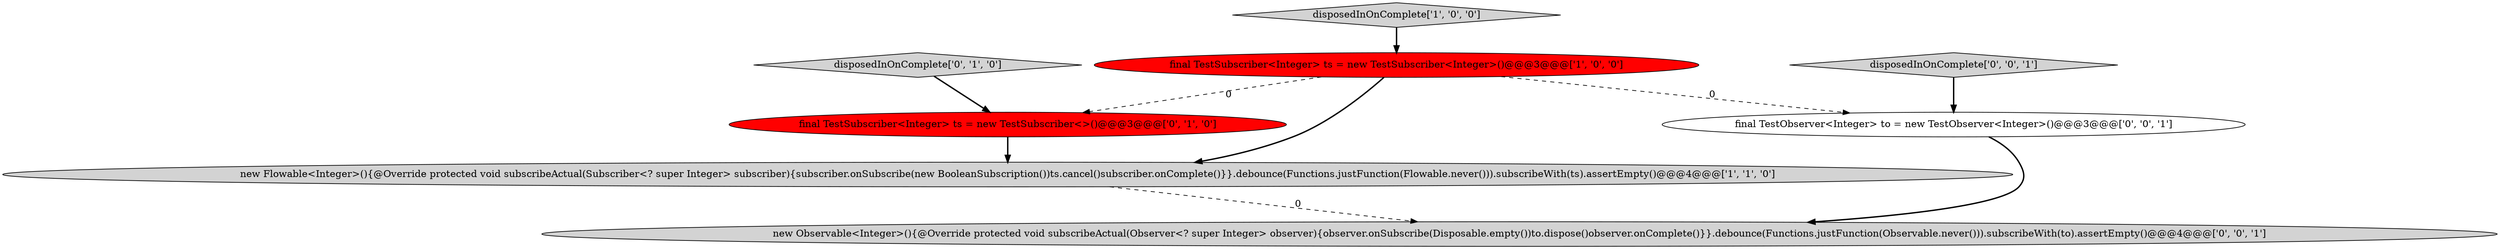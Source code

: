 digraph {
1 [style = filled, label = "new Flowable<Integer>(){@Override protected void subscribeActual(Subscriber<? super Integer> subscriber){subscriber.onSubscribe(new BooleanSubscription())ts.cancel()subscriber.onComplete()}}.debounce(Functions.justFunction(Flowable.never())).subscribeWith(ts).assertEmpty()@@@4@@@['1', '1', '0']", fillcolor = lightgray, shape = ellipse image = "AAA0AAABBB1BBB"];
2 [style = filled, label = "disposedInOnComplete['1', '0', '0']", fillcolor = lightgray, shape = diamond image = "AAA0AAABBB1BBB"];
0 [style = filled, label = "final TestSubscriber<Integer> ts = new TestSubscriber<Integer>()@@@3@@@['1', '0', '0']", fillcolor = red, shape = ellipse image = "AAA1AAABBB1BBB"];
6 [style = filled, label = "disposedInOnComplete['0', '0', '1']", fillcolor = lightgray, shape = diamond image = "AAA0AAABBB3BBB"];
4 [style = filled, label = "disposedInOnComplete['0', '1', '0']", fillcolor = lightgray, shape = diamond image = "AAA0AAABBB2BBB"];
5 [style = filled, label = "final TestObserver<Integer> to = new TestObserver<Integer>()@@@3@@@['0', '0', '1']", fillcolor = white, shape = ellipse image = "AAA0AAABBB3BBB"];
7 [style = filled, label = "new Observable<Integer>(){@Override protected void subscribeActual(Observer<? super Integer> observer){observer.onSubscribe(Disposable.empty())to.dispose()observer.onComplete()}}.debounce(Functions.justFunction(Observable.never())).subscribeWith(to).assertEmpty()@@@4@@@['0', '0', '1']", fillcolor = lightgray, shape = ellipse image = "AAA0AAABBB3BBB"];
3 [style = filled, label = "final TestSubscriber<Integer> ts = new TestSubscriber<>()@@@3@@@['0', '1', '0']", fillcolor = red, shape = ellipse image = "AAA1AAABBB2BBB"];
5->7 [style = bold, label=""];
4->3 [style = bold, label=""];
6->5 [style = bold, label=""];
2->0 [style = bold, label=""];
0->3 [style = dashed, label="0"];
1->7 [style = dashed, label="0"];
3->1 [style = bold, label=""];
0->5 [style = dashed, label="0"];
0->1 [style = bold, label=""];
}
